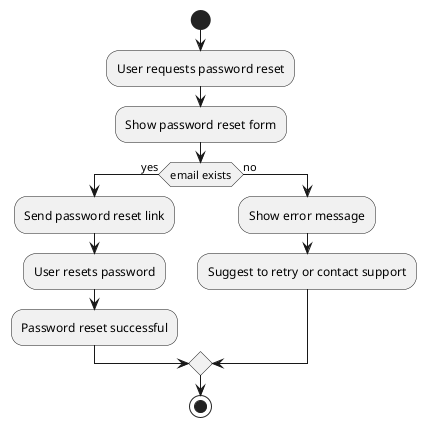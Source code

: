 @startuml
start
:User requests password reset;
:Show password reset form;
if (email exists) then (yes)
  :Send password reset link;
  :User resets password;
  :Password reset successful;
else (no)
  :Show error message;
  :Suggest to retry or contact support;
endif
stop
@enduml
